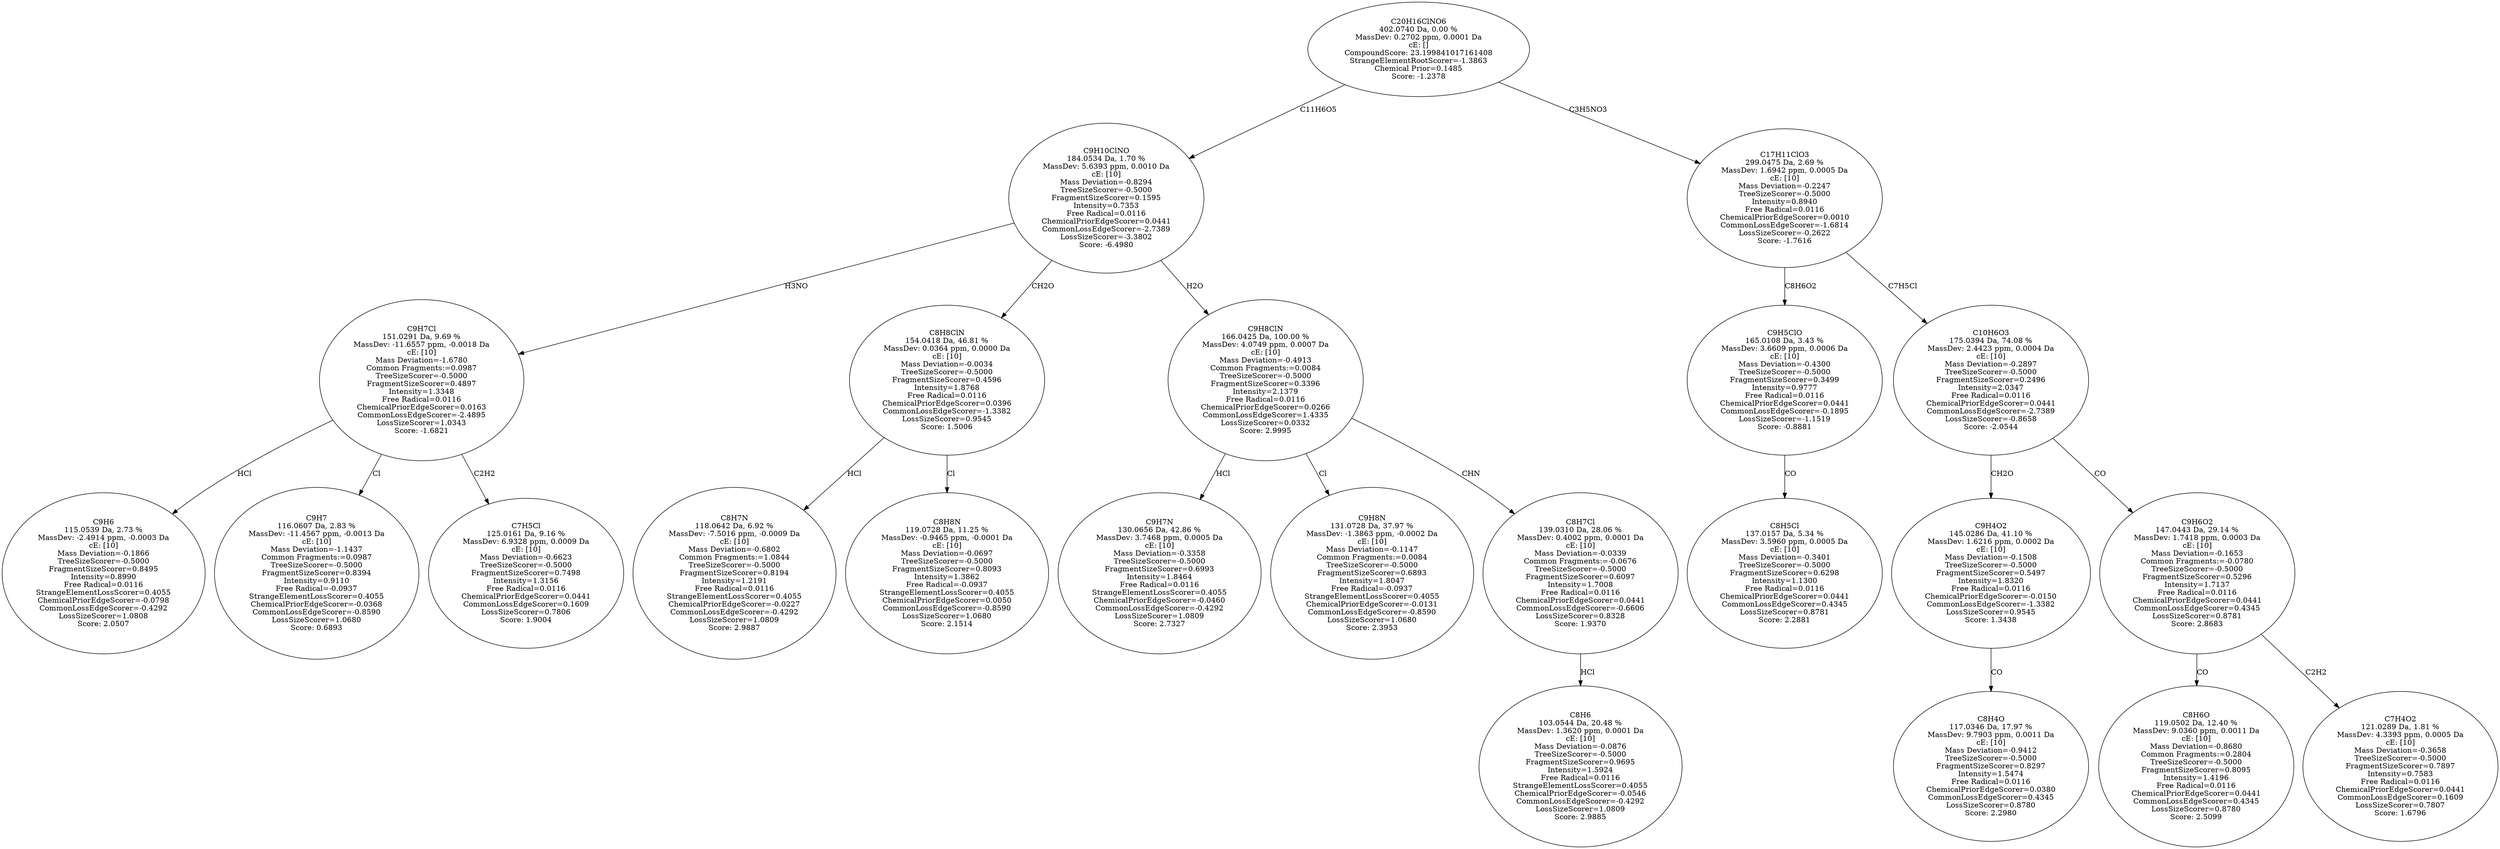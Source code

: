 strict digraph {
v1 [label="C9H6\n115.0539 Da, 2.73 %\nMassDev: -2.4914 ppm, -0.0003 Da\ncE: [10]\nMass Deviation=-0.1866\nTreeSizeScorer=-0.5000\nFragmentSizeScorer=0.8495\nIntensity=0.8990\nFree Radical=0.0116\nStrangeElementLossScorer=0.4055\nChemicalPriorEdgeScorer=-0.0798\nCommonLossEdgeScorer=-0.4292\nLossSizeScorer=1.0808\nScore: 2.0507"];
v2 [label="C9H7\n116.0607 Da, 2.83 %\nMassDev: -11.4567 ppm, -0.0013 Da\ncE: [10]\nMass Deviation=-1.1437\nCommon Fragments:=0.0987\nTreeSizeScorer=-0.5000\nFragmentSizeScorer=0.8394\nIntensity=0.9110\nFree Radical=-0.0937\nStrangeElementLossScorer=0.4055\nChemicalPriorEdgeScorer=-0.0368\nCommonLossEdgeScorer=-0.8590\nLossSizeScorer=1.0680\nScore: 0.6893"];
v3 [label="C7H5Cl\n125.0161 Da, 9.16 %\nMassDev: 6.9328 ppm, 0.0009 Da\ncE: [10]\nMass Deviation=-0.6623\nTreeSizeScorer=-0.5000\nFragmentSizeScorer=0.7498\nIntensity=1.3156\nFree Radical=0.0116\nChemicalPriorEdgeScorer=0.0441\nCommonLossEdgeScorer=0.1609\nLossSizeScorer=0.7806\nScore: 1.9004"];
v4 [label="C9H7Cl\n151.0291 Da, 9.69 %\nMassDev: -11.6557 ppm, -0.0018 Da\ncE: [10]\nMass Deviation=-1.6780\nCommon Fragments:=0.0987\nTreeSizeScorer=-0.5000\nFragmentSizeScorer=0.4897\nIntensity=1.3348\nFree Radical=0.0116\nChemicalPriorEdgeScorer=0.0163\nCommonLossEdgeScorer=-2.4895\nLossSizeScorer=1.0343\nScore: -1.6821"];
v5 [label="C8H7N\n118.0642 Da, 6.92 %\nMassDev: -7.5016 ppm, -0.0009 Da\ncE: [10]\nMass Deviation=-0.6802\nCommon Fragments:=1.0844\nTreeSizeScorer=-0.5000\nFragmentSizeScorer=0.8194\nIntensity=1.2191\nFree Radical=0.0116\nStrangeElementLossScorer=0.4055\nChemicalPriorEdgeScorer=-0.0227\nCommonLossEdgeScorer=-0.4292\nLossSizeScorer=1.0809\nScore: 2.9887"];
v6 [label="C8H8N\n119.0728 Da, 11.25 %\nMassDev: -0.9465 ppm, -0.0001 Da\ncE: [10]\nMass Deviation=-0.0697\nTreeSizeScorer=-0.5000\nFragmentSizeScorer=0.8093\nIntensity=1.3862\nFree Radical=-0.0937\nStrangeElementLossScorer=0.4055\nChemicalPriorEdgeScorer=0.0050\nCommonLossEdgeScorer=-0.8590\nLossSizeScorer=1.0680\nScore: 2.1514"];
v7 [label="C8H8ClN\n154.0418 Da, 46.81 %\nMassDev: 0.0364 ppm, 0.0000 Da\ncE: [10]\nMass Deviation=-0.0034\nTreeSizeScorer=-0.5000\nFragmentSizeScorer=0.4596\nIntensity=1.8768\nFree Radical=0.0116\nChemicalPriorEdgeScorer=0.0396\nCommonLossEdgeScorer=-1.3382\nLossSizeScorer=0.9545\nScore: 1.5006"];
v8 [label="C9H7N\n130.0656 Da, 42.86 %\nMassDev: 3.7468 ppm, 0.0005 Da\ncE: [10]\nMass Deviation=-0.3358\nTreeSizeScorer=-0.5000\nFragmentSizeScorer=0.6993\nIntensity=1.8464\nFree Radical=0.0116\nStrangeElementLossScorer=0.4055\nChemicalPriorEdgeScorer=-0.0460\nCommonLossEdgeScorer=-0.4292\nLossSizeScorer=1.0809\nScore: 2.7327"];
v9 [label="C9H8N\n131.0728 Da, 37.97 %\nMassDev: -1.3863 ppm, -0.0002 Da\ncE: [10]\nMass Deviation=-0.1147\nCommon Fragments:=0.0084\nTreeSizeScorer=-0.5000\nFragmentSizeScorer=0.6893\nIntensity=1.8047\nFree Radical=-0.0937\nStrangeElementLossScorer=0.4055\nChemicalPriorEdgeScorer=-0.0131\nCommonLossEdgeScorer=-0.8590\nLossSizeScorer=1.0680\nScore: 2.3953"];
v10 [label="C8H6\n103.0544 Da, 20.48 %\nMassDev: 1.3620 ppm, 0.0001 Da\ncE: [10]\nMass Deviation=-0.0876\nTreeSizeScorer=-0.5000\nFragmentSizeScorer=0.9695\nIntensity=1.5924\nFree Radical=0.0116\nStrangeElementLossScorer=0.4055\nChemicalPriorEdgeScorer=-0.0546\nCommonLossEdgeScorer=-0.4292\nLossSizeScorer=1.0809\nScore: 2.9885"];
v11 [label="C8H7Cl\n139.0310 Da, 28.06 %\nMassDev: 0.4002 ppm, 0.0001 Da\ncE: [10]\nMass Deviation=-0.0339\nCommon Fragments:=-0.0676\nTreeSizeScorer=-0.5000\nFragmentSizeScorer=0.6097\nIntensity=1.7008\nFree Radical=0.0116\nChemicalPriorEdgeScorer=0.0441\nCommonLossEdgeScorer=-0.6606\nLossSizeScorer=0.8328\nScore: 1.9370"];
v12 [label="C9H8ClN\n166.0425 Da, 100.00 %\nMassDev: 4.0749 ppm, 0.0007 Da\ncE: [10]\nMass Deviation=-0.4913\nCommon Fragments:=0.0084\nTreeSizeScorer=-0.5000\nFragmentSizeScorer=0.3396\nIntensity=2.1379\nFree Radical=0.0116\nChemicalPriorEdgeScorer=0.0266\nCommonLossEdgeScorer=1.4335\nLossSizeScorer=0.0332\nScore: 2.9995"];
v13 [label="C9H10ClNO\n184.0534 Da, 1.70 %\nMassDev: 5.6393 ppm, 0.0010 Da\ncE: [10]\nMass Deviation=-0.8294\nTreeSizeScorer=-0.5000\nFragmentSizeScorer=0.1595\nIntensity=0.7353\nFree Radical=0.0116\nChemicalPriorEdgeScorer=0.0441\nCommonLossEdgeScorer=-2.7389\nLossSizeScorer=-3.3802\nScore: -6.4980"];
v14 [label="C8H5Cl\n137.0157 Da, 5.34 %\nMassDev: 3.5960 ppm, 0.0005 Da\ncE: [10]\nMass Deviation=-0.3401\nTreeSizeScorer=-0.5000\nFragmentSizeScorer=0.6298\nIntensity=1.1300\nFree Radical=0.0116\nChemicalPriorEdgeScorer=0.0441\nCommonLossEdgeScorer=0.4345\nLossSizeScorer=0.8781\nScore: 2.2881"];
v15 [label="C9H5ClO\n165.0108 Da, 3.43 %\nMassDev: 3.6609 ppm, 0.0006 Da\ncE: [10]\nMass Deviation=-0.4300\nTreeSizeScorer=-0.5000\nFragmentSizeScorer=0.3499\nIntensity=0.9777\nFree Radical=0.0116\nChemicalPriorEdgeScorer=0.0441\nCommonLossEdgeScorer=-0.1895\nLossSizeScorer=-1.1519\nScore: -0.8881"];
v16 [label="C8H4O\n117.0346 Da, 17.97 %\nMassDev: 9.7903 ppm, 0.0011 Da\ncE: [10]\nMass Deviation=-0.9412\nTreeSizeScorer=-0.5000\nFragmentSizeScorer=0.8297\nIntensity=1.5474\nFree Radical=0.0116\nChemicalPriorEdgeScorer=0.0380\nCommonLossEdgeScorer=0.4345\nLossSizeScorer=0.8780\nScore: 2.2980"];
v17 [label="C9H4O2\n145.0286 Da, 41.10 %\nMassDev: 1.6216 ppm, 0.0002 Da\ncE: [10]\nMass Deviation=-0.1508\nTreeSizeScorer=-0.5000\nFragmentSizeScorer=0.5497\nIntensity=1.8320\nFree Radical=0.0116\nChemicalPriorEdgeScorer=-0.0150\nCommonLossEdgeScorer=-1.3382\nLossSizeScorer=0.9545\nScore: 1.3438"];
v18 [label="C8H6O\n119.0502 Da, 12.40 %\nMassDev: 9.0360 ppm, 0.0011 Da\ncE: [10]\nMass Deviation=-0.8680\nCommon Fragments:=0.2804\nTreeSizeScorer=-0.5000\nFragmentSizeScorer=0.8095\nIntensity=1.4196\nFree Radical=0.0116\nChemicalPriorEdgeScorer=0.0441\nCommonLossEdgeScorer=0.4345\nLossSizeScorer=0.8780\nScore: 2.5099"];
v19 [label="C7H4O2\n121.0289 Da, 1.81 %\nMassDev: 4.3393 ppm, 0.0005 Da\ncE: [10]\nMass Deviation=-0.3658\nTreeSizeScorer=-0.5000\nFragmentSizeScorer=0.7897\nIntensity=0.7583\nFree Radical=0.0116\nChemicalPriorEdgeScorer=0.0441\nCommonLossEdgeScorer=0.1609\nLossSizeScorer=0.7807\nScore: 1.6796"];
v20 [label="C9H6O2\n147.0443 Da, 29.14 %\nMassDev: 1.7418 ppm, 0.0003 Da\ncE: [10]\nMass Deviation=-0.1653\nCommon Fragments:=-0.0780\nTreeSizeScorer=-0.5000\nFragmentSizeScorer=0.5296\nIntensity=1.7137\nFree Radical=0.0116\nChemicalPriorEdgeScorer=0.0441\nCommonLossEdgeScorer=0.4345\nLossSizeScorer=0.8781\nScore: 2.8683"];
v21 [label="C10H6O3\n175.0394 Da, 74.08 %\nMassDev: 2.4423 ppm, 0.0004 Da\ncE: [10]\nMass Deviation=-0.2897\nTreeSizeScorer=-0.5000\nFragmentSizeScorer=0.2496\nIntensity=2.0347\nFree Radical=0.0116\nChemicalPriorEdgeScorer=0.0441\nCommonLossEdgeScorer=-2.7389\nLossSizeScorer=-0.8658\nScore: -2.0544"];
v22 [label="C17H11ClO3\n299.0475 Da, 2.69 %\nMassDev: 1.6942 ppm, 0.0005 Da\ncE: [10]\nMass Deviation=-0.2247\nTreeSizeScorer=-0.5000\nIntensity=0.8940\nFree Radical=0.0116\nChemicalPriorEdgeScorer=0.0010\nCommonLossEdgeScorer=-1.6814\nLossSizeScorer=-0.2622\nScore: -1.7616"];
v23 [label="C20H16ClNO6\n402.0740 Da, 0.00 %\nMassDev: 0.2702 ppm, 0.0001 Da\ncE: []\nCompoundScore: 23.199841017161408\nStrangeElementRootScorer=-1.3863\nChemical Prior=0.1485\nScore: -1.2378"];
v4 -> v1 [label="HCl"];
v4 -> v2 [label="Cl"];
v4 -> v3 [label="C2H2"];
v13 -> v4 [label="H3NO"];
v7 -> v5 [label="HCl"];
v7 -> v6 [label="Cl"];
v13 -> v7 [label="CH2O"];
v12 -> v8 [label="HCl"];
v12 -> v9 [label="Cl"];
v11 -> v10 [label="HCl"];
v12 -> v11 [label="CHN"];
v13 -> v12 [label="H2O"];
v23 -> v13 [label="C11H6O5"];
v15 -> v14 [label="CO"];
v22 -> v15 [label="C8H6O2"];
v17 -> v16 [label="CO"];
v21 -> v17 [label="CH2O"];
v20 -> v18 [label="CO"];
v20 -> v19 [label="C2H2"];
v21 -> v20 [label="CO"];
v22 -> v21 [label="C7H5Cl"];
v23 -> v22 [label="C3H5NO3"];
}